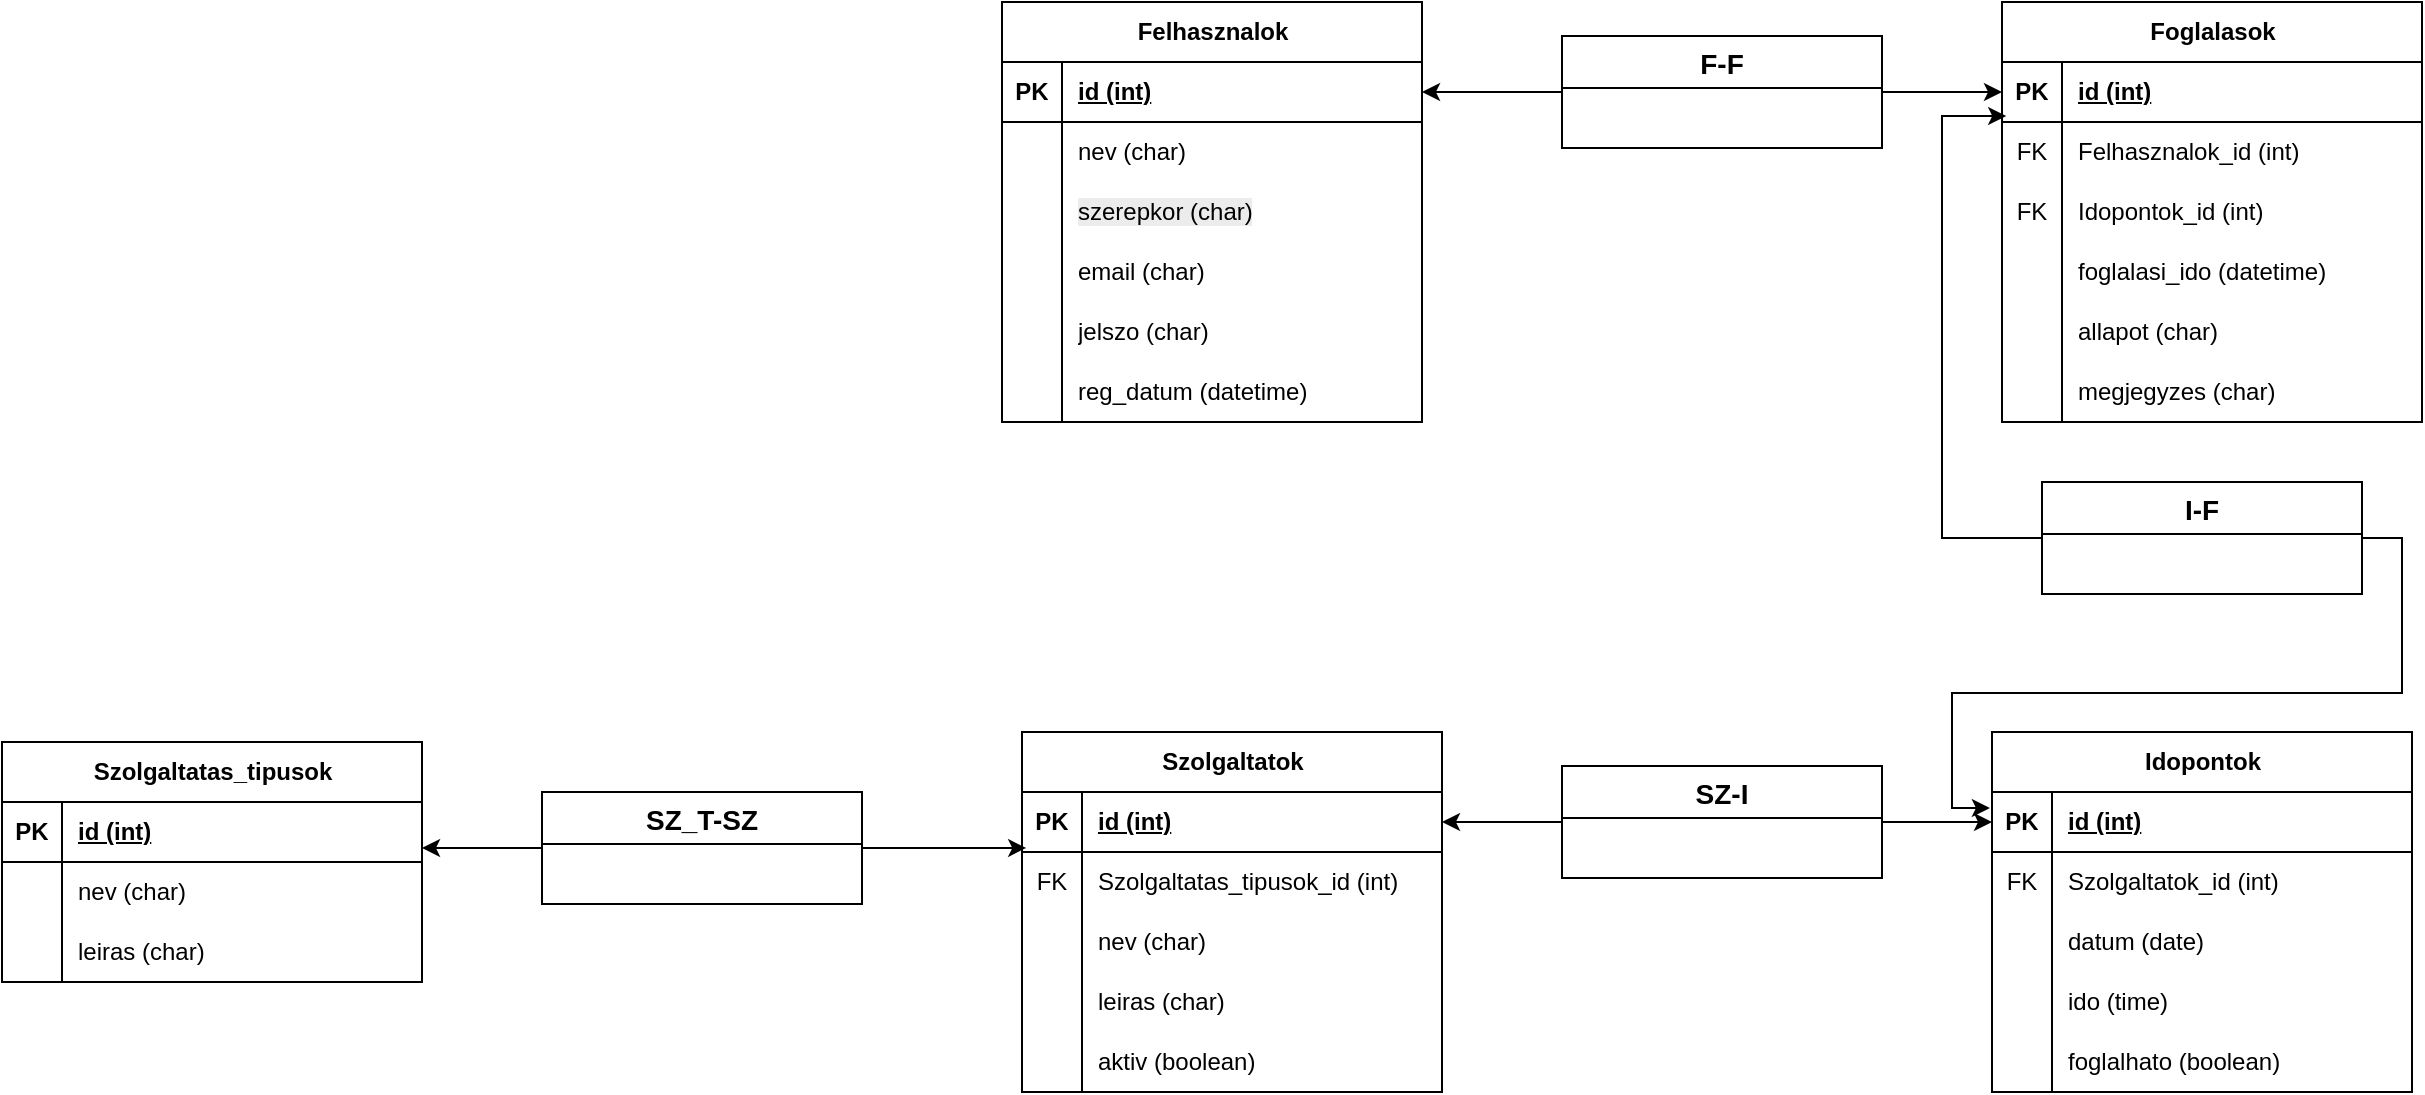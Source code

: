 <mxfile version="27.1.1">
  <diagram name="1 oldal" id="z99boR34TwSQVF-i2vRQ">
    <mxGraphModel dx="1852" dy="451" grid="1" gridSize="10" guides="1" tooltips="1" connect="1" arrows="1" fold="1" page="1" pageScale="1" pageWidth="827" pageHeight="1169" math="0" shadow="0">
      <root>
        <mxCell id="0" />
        <mxCell id="1" parent="0" />
        <mxCell id="qQ4m22gB2yKJCAKiEd9S-1" value="Felhasznalok" style="shape=table;startSize=30;container=1;collapsible=1;childLayout=tableLayout;fixedRows=1;rowLines=0;fontStyle=1;align=center;resizeLast=1;html=1;" parent="1" vertex="1">
          <mxGeometry x="100" y="40" width="210" height="210" as="geometry" />
        </mxCell>
        <mxCell id="qQ4m22gB2yKJCAKiEd9S-2" value="" style="shape=tableRow;horizontal=0;startSize=0;swimlaneHead=0;swimlaneBody=0;fillColor=none;collapsible=0;dropTarget=0;points=[[0,0.5],[1,0.5]];portConstraint=eastwest;top=0;left=0;right=0;bottom=1;" parent="qQ4m22gB2yKJCAKiEd9S-1" vertex="1">
          <mxGeometry y="30" width="210" height="30" as="geometry" />
        </mxCell>
        <mxCell id="qQ4m22gB2yKJCAKiEd9S-3" value="PK" style="shape=partialRectangle;connectable=0;fillColor=none;top=0;left=0;bottom=0;right=0;fontStyle=1;overflow=hidden;whiteSpace=wrap;html=1;" parent="qQ4m22gB2yKJCAKiEd9S-2" vertex="1">
          <mxGeometry width="30" height="30" as="geometry">
            <mxRectangle width="30" height="30" as="alternateBounds" />
          </mxGeometry>
        </mxCell>
        <mxCell id="qQ4m22gB2yKJCAKiEd9S-4" value="id (int)" style="shape=partialRectangle;connectable=0;fillColor=none;top=0;left=0;bottom=0;right=0;align=left;spacingLeft=6;fontStyle=5;overflow=hidden;whiteSpace=wrap;html=1;" parent="qQ4m22gB2yKJCAKiEd9S-2" vertex="1">
          <mxGeometry x="30" width="180" height="30" as="geometry">
            <mxRectangle width="180" height="30" as="alternateBounds" />
          </mxGeometry>
        </mxCell>
        <mxCell id="qQ4m22gB2yKJCAKiEd9S-5" value="" style="shape=tableRow;horizontal=0;startSize=0;swimlaneHead=0;swimlaneBody=0;fillColor=none;collapsible=0;dropTarget=0;points=[[0,0.5],[1,0.5]];portConstraint=eastwest;top=0;left=0;right=0;bottom=0;" parent="qQ4m22gB2yKJCAKiEd9S-1" vertex="1">
          <mxGeometry y="60" width="210" height="30" as="geometry" />
        </mxCell>
        <mxCell id="qQ4m22gB2yKJCAKiEd9S-6" value="" style="shape=partialRectangle;connectable=0;fillColor=none;top=0;left=0;bottom=0;right=0;editable=1;overflow=hidden;whiteSpace=wrap;html=1;" parent="qQ4m22gB2yKJCAKiEd9S-5" vertex="1">
          <mxGeometry width="30" height="30" as="geometry">
            <mxRectangle width="30" height="30" as="alternateBounds" />
          </mxGeometry>
        </mxCell>
        <mxCell id="qQ4m22gB2yKJCAKiEd9S-7" value="nev (char)" style="shape=partialRectangle;connectable=0;fillColor=none;top=0;left=0;bottom=0;right=0;align=left;spacingLeft=6;overflow=hidden;whiteSpace=wrap;html=1;" parent="qQ4m22gB2yKJCAKiEd9S-5" vertex="1">
          <mxGeometry x="30" width="180" height="30" as="geometry">
            <mxRectangle width="180" height="30" as="alternateBounds" />
          </mxGeometry>
        </mxCell>
        <mxCell id="-QNXdjZT4dTfNSdNSjwa-1" style="shape=tableRow;horizontal=0;startSize=0;swimlaneHead=0;swimlaneBody=0;fillColor=none;collapsible=0;dropTarget=0;points=[[0,0.5],[1,0.5]];portConstraint=eastwest;top=0;left=0;right=0;bottom=0;" vertex="1" parent="qQ4m22gB2yKJCAKiEd9S-1">
          <mxGeometry y="90" width="210" height="30" as="geometry" />
        </mxCell>
        <mxCell id="-QNXdjZT4dTfNSdNSjwa-2" style="shape=partialRectangle;connectable=0;fillColor=none;top=0;left=0;bottom=0;right=0;editable=1;overflow=hidden;whiteSpace=wrap;html=1;" vertex="1" parent="-QNXdjZT4dTfNSdNSjwa-1">
          <mxGeometry width="30" height="30" as="geometry">
            <mxRectangle width="30" height="30" as="alternateBounds" />
          </mxGeometry>
        </mxCell>
        <mxCell id="-QNXdjZT4dTfNSdNSjwa-3" value="&lt;div&gt;&lt;span style=&quot;background-color: light-dark(rgb(236, 236, 236), rgb(34, 34, 34)); color: light-dark(rgb(0, 0, 0), rgb(237, 237, 237));&quot;&gt;szerepkor (char)&lt;/span&gt;&lt;/div&gt;" style="shape=partialRectangle;connectable=0;fillColor=none;top=0;left=0;bottom=0;right=0;align=left;spacingLeft=6;overflow=hidden;whiteSpace=wrap;html=1;" vertex="1" parent="-QNXdjZT4dTfNSdNSjwa-1">
          <mxGeometry x="30" width="180" height="30" as="geometry">
            <mxRectangle width="180" height="30" as="alternateBounds" />
          </mxGeometry>
        </mxCell>
        <mxCell id="qQ4m22gB2yKJCAKiEd9S-8" value="" style="shape=tableRow;horizontal=0;startSize=0;swimlaneHead=0;swimlaneBody=0;fillColor=none;collapsible=0;dropTarget=0;points=[[0,0.5],[1,0.5]];portConstraint=eastwest;top=0;left=0;right=0;bottom=0;" parent="qQ4m22gB2yKJCAKiEd9S-1" vertex="1">
          <mxGeometry y="120" width="210" height="30" as="geometry" />
        </mxCell>
        <mxCell id="qQ4m22gB2yKJCAKiEd9S-9" value="" style="shape=partialRectangle;connectable=0;fillColor=none;top=0;left=0;bottom=0;right=0;editable=1;overflow=hidden;whiteSpace=wrap;html=1;" parent="qQ4m22gB2yKJCAKiEd9S-8" vertex="1">
          <mxGeometry width="30" height="30" as="geometry">
            <mxRectangle width="30" height="30" as="alternateBounds" />
          </mxGeometry>
        </mxCell>
        <mxCell id="qQ4m22gB2yKJCAKiEd9S-10" value="email (char)" style="shape=partialRectangle;connectable=0;fillColor=none;top=0;left=0;bottom=0;right=0;align=left;spacingLeft=6;overflow=hidden;whiteSpace=wrap;html=1;" parent="qQ4m22gB2yKJCAKiEd9S-8" vertex="1">
          <mxGeometry x="30" width="180" height="30" as="geometry">
            <mxRectangle width="180" height="30" as="alternateBounds" />
          </mxGeometry>
        </mxCell>
        <mxCell id="qQ4m22gB2yKJCAKiEd9S-11" value="" style="shape=tableRow;horizontal=0;startSize=0;swimlaneHead=0;swimlaneBody=0;fillColor=none;collapsible=0;dropTarget=0;points=[[0,0.5],[1,0.5]];portConstraint=eastwest;top=0;left=0;right=0;bottom=0;" parent="qQ4m22gB2yKJCAKiEd9S-1" vertex="1">
          <mxGeometry y="150" width="210" height="30" as="geometry" />
        </mxCell>
        <mxCell id="qQ4m22gB2yKJCAKiEd9S-12" value="" style="shape=partialRectangle;connectable=0;fillColor=none;top=0;left=0;bottom=0;right=0;editable=1;overflow=hidden;whiteSpace=wrap;html=1;" parent="qQ4m22gB2yKJCAKiEd9S-11" vertex="1">
          <mxGeometry width="30" height="30" as="geometry">
            <mxRectangle width="30" height="30" as="alternateBounds" />
          </mxGeometry>
        </mxCell>
        <mxCell id="qQ4m22gB2yKJCAKiEd9S-13" value="jelszo (char)" style="shape=partialRectangle;connectable=0;fillColor=none;top=0;left=0;bottom=0;right=0;align=left;spacingLeft=6;overflow=hidden;whiteSpace=wrap;html=1;" parent="qQ4m22gB2yKJCAKiEd9S-11" vertex="1">
          <mxGeometry x="30" width="180" height="30" as="geometry">
            <mxRectangle width="180" height="30" as="alternateBounds" />
          </mxGeometry>
        </mxCell>
        <mxCell id="qQ4m22gB2yKJCAKiEd9S-17" style="shape=tableRow;horizontal=0;startSize=0;swimlaneHead=0;swimlaneBody=0;fillColor=none;collapsible=0;dropTarget=0;points=[[0,0.5],[1,0.5]];portConstraint=eastwest;top=0;left=0;right=0;bottom=0;" parent="qQ4m22gB2yKJCAKiEd9S-1" vertex="1">
          <mxGeometry y="180" width="210" height="30" as="geometry" />
        </mxCell>
        <mxCell id="qQ4m22gB2yKJCAKiEd9S-18" style="shape=partialRectangle;connectable=0;fillColor=none;top=0;left=0;bottom=0;right=0;editable=1;overflow=hidden;whiteSpace=wrap;html=1;" parent="qQ4m22gB2yKJCAKiEd9S-17" vertex="1">
          <mxGeometry width="30" height="30" as="geometry">
            <mxRectangle width="30" height="30" as="alternateBounds" />
          </mxGeometry>
        </mxCell>
        <mxCell id="qQ4m22gB2yKJCAKiEd9S-19" value="reg_datum (datetime)" style="shape=partialRectangle;connectable=0;fillColor=none;top=0;left=0;bottom=0;right=0;align=left;spacingLeft=6;overflow=hidden;whiteSpace=wrap;html=1;" parent="qQ4m22gB2yKJCAKiEd9S-17" vertex="1">
          <mxGeometry x="30" width="180" height="30" as="geometry">
            <mxRectangle width="180" height="30" as="alternateBounds" />
          </mxGeometry>
        </mxCell>
        <mxCell id="qQ4m22gB2yKJCAKiEd9S-20" value="Szolgaltatok" style="shape=table;startSize=30;container=1;collapsible=1;childLayout=tableLayout;fixedRows=1;rowLines=0;fontStyle=1;align=center;resizeLast=1;html=1;" parent="1" vertex="1">
          <mxGeometry x="110" y="405" width="210" height="180" as="geometry" />
        </mxCell>
        <mxCell id="qQ4m22gB2yKJCAKiEd9S-21" value="" style="shape=tableRow;horizontal=0;startSize=0;swimlaneHead=0;swimlaneBody=0;fillColor=none;collapsible=0;dropTarget=0;points=[[0,0.5],[1,0.5]];portConstraint=eastwest;top=0;left=0;right=0;bottom=1;" parent="qQ4m22gB2yKJCAKiEd9S-20" vertex="1">
          <mxGeometry y="30" width="210" height="30" as="geometry" />
        </mxCell>
        <mxCell id="qQ4m22gB2yKJCAKiEd9S-22" value="PK" style="shape=partialRectangle;connectable=0;fillColor=none;top=0;left=0;bottom=0;right=0;fontStyle=1;overflow=hidden;whiteSpace=wrap;html=1;" parent="qQ4m22gB2yKJCAKiEd9S-21" vertex="1">
          <mxGeometry width="30" height="30" as="geometry">
            <mxRectangle width="30" height="30" as="alternateBounds" />
          </mxGeometry>
        </mxCell>
        <mxCell id="qQ4m22gB2yKJCAKiEd9S-23" value="id (int)" style="shape=partialRectangle;connectable=0;fillColor=none;top=0;left=0;bottom=0;right=0;align=left;spacingLeft=6;fontStyle=5;overflow=hidden;whiteSpace=wrap;html=1;" parent="qQ4m22gB2yKJCAKiEd9S-21" vertex="1">
          <mxGeometry x="30" width="180" height="30" as="geometry">
            <mxRectangle width="180" height="30" as="alternateBounds" />
          </mxGeometry>
        </mxCell>
        <mxCell id="qQ4m22gB2yKJCAKiEd9S-24" value="" style="shape=tableRow;horizontal=0;startSize=0;swimlaneHead=0;swimlaneBody=0;fillColor=none;collapsible=0;dropTarget=0;points=[[0,0.5],[1,0.5]];portConstraint=eastwest;top=0;left=0;right=0;bottom=0;" parent="qQ4m22gB2yKJCAKiEd9S-20" vertex="1">
          <mxGeometry y="60" width="210" height="30" as="geometry" />
        </mxCell>
        <mxCell id="qQ4m22gB2yKJCAKiEd9S-25" value="FK" style="shape=partialRectangle;connectable=0;fillColor=none;top=0;left=0;bottom=0;right=0;editable=1;overflow=hidden;whiteSpace=wrap;html=1;" parent="qQ4m22gB2yKJCAKiEd9S-24" vertex="1">
          <mxGeometry width="30" height="30" as="geometry">
            <mxRectangle width="30" height="30" as="alternateBounds" />
          </mxGeometry>
        </mxCell>
        <mxCell id="qQ4m22gB2yKJCAKiEd9S-26" value="Szolgaltatas_tipusok_id (int)" style="shape=partialRectangle;connectable=0;fillColor=none;top=0;left=0;bottom=0;right=0;align=left;spacingLeft=6;overflow=hidden;whiteSpace=wrap;html=1;" parent="qQ4m22gB2yKJCAKiEd9S-24" vertex="1">
          <mxGeometry x="30" width="180" height="30" as="geometry">
            <mxRectangle width="180" height="30" as="alternateBounds" />
          </mxGeometry>
        </mxCell>
        <mxCell id="qQ4m22gB2yKJCAKiEd9S-27" value="" style="shape=tableRow;horizontal=0;startSize=0;swimlaneHead=0;swimlaneBody=0;fillColor=none;collapsible=0;dropTarget=0;points=[[0,0.5],[1,0.5]];portConstraint=eastwest;top=0;left=0;right=0;bottom=0;" parent="qQ4m22gB2yKJCAKiEd9S-20" vertex="1">
          <mxGeometry y="90" width="210" height="30" as="geometry" />
        </mxCell>
        <mxCell id="qQ4m22gB2yKJCAKiEd9S-28" value="" style="shape=partialRectangle;connectable=0;fillColor=none;top=0;left=0;bottom=0;right=0;editable=1;overflow=hidden;whiteSpace=wrap;html=1;" parent="qQ4m22gB2yKJCAKiEd9S-27" vertex="1">
          <mxGeometry width="30" height="30" as="geometry">
            <mxRectangle width="30" height="30" as="alternateBounds" />
          </mxGeometry>
        </mxCell>
        <mxCell id="qQ4m22gB2yKJCAKiEd9S-29" value="nev (char)" style="shape=partialRectangle;connectable=0;fillColor=none;top=0;left=0;bottom=0;right=0;align=left;spacingLeft=6;overflow=hidden;whiteSpace=wrap;html=1;" parent="qQ4m22gB2yKJCAKiEd9S-27" vertex="1">
          <mxGeometry x="30" width="180" height="30" as="geometry">
            <mxRectangle width="180" height="30" as="alternateBounds" />
          </mxGeometry>
        </mxCell>
        <mxCell id="qQ4m22gB2yKJCAKiEd9S-30" value="" style="shape=tableRow;horizontal=0;startSize=0;swimlaneHead=0;swimlaneBody=0;fillColor=none;collapsible=0;dropTarget=0;points=[[0,0.5],[1,0.5]];portConstraint=eastwest;top=0;left=0;right=0;bottom=0;" parent="qQ4m22gB2yKJCAKiEd9S-20" vertex="1">
          <mxGeometry y="120" width="210" height="30" as="geometry" />
        </mxCell>
        <mxCell id="qQ4m22gB2yKJCAKiEd9S-31" value="" style="shape=partialRectangle;connectable=0;fillColor=none;top=0;left=0;bottom=0;right=0;editable=1;overflow=hidden;whiteSpace=wrap;html=1;" parent="qQ4m22gB2yKJCAKiEd9S-30" vertex="1">
          <mxGeometry width="30" height="30" as="geometry">
            <mxRectangle width="30" height="30" as="alternateBounds" />
          </mxGeometry>
        </mxCell>
        <mxCell id="qQ4m22gB2yKJCAKiEd9S-32" value="leiras (char)" style="shape=partialRectangle;connectable=0;fillColor=none;top=0;left=0;bottom=0;right=0;align=left;spacingLeft=6;overflow=hidden;whiteSpace=wrap;html=1;" parent="qQ4m22gB2yKJCAKiEd9S-30" vertex="1">
          <mxGeometry x="30" width="180" height="30" as="geometry">
            <mxRectangle width="180" height="30" as="alternateBounds" />
          </mxGeometry>
        </mxCell>
        <mxCell id="qQ4m22gB2yKJCAKiEd9S-33" style="shape=tableRow;horizontal=0;startSize=0;swimlaneHead=0;swimlaneBody=0;fillColor=none;collapsible=0;dropTarget=0;points=[[0,0.5],[1,0.5]];portConstraint=eastwest;top=0;left=0;right=0;bottom=0;" parent="qQ4m22gB2yKJCAKiEd9S-20" vertex="1">
          <mxGeometry y="150" width="210" height="30" as="geometry" />
        </mxCell>
        <mxCell id="qQ4m22gB2yKJCAKiEd9S-34" style="shape=partialRectangle;connectable=0;fillColor=none;top=0;left=0;bottom=0;right=0;editable=1;overflow=hidden;whiteSpace=wrap;html=1;" parent="qQ4m22gB2yKJCAKiEd9S-33" vertex="1">
          <mxGeometry width="30" height="30" as="geometry">
            <mxRectangle width="30" height="30" as="alternateBounds" />
          </mxGeometry>
        </mxCell>
        <mxCell id="qQ4m22gB2yKJCAKiEd9S-35" value="aktiv (boolean)" style="shape=partialRectangle;connectable=0;fillColor=none;top=0;left=0;bottom=0;right=0;align=left;spacingLeft=6;overflow=hidden;whiteSpace=wrap;html=1;" parent="qQ4m22gB2yKJCAKiEd9S-33" vertex="1">
          <mxGeometry x="30" width="180" height="30" as="geometry">
            <mxRectangle width="180" height="30" as="alternateBounds" />
          </mxGeometry>
        </mxCell>
        <mxCell id="qQ4m22gB2yKJCAKiEd9S-36" value="Szolgaltatas_tipusok" style="shape=table;startSize=30;container=1;collapsible=1;childLayout=tableLayout;fixedRows=1;rowLines=0;fontStyle=1;align=center;resizeLast=1;html=1;" parent="1" vertex="1">
          <mxGeometry x="-400" y="410" width="210" height="120" as="geometry" />
        </mxCell>
        <mxCell id="qQ4m22gB2yKJCAKiEd9S-37" value="" style="shape=tableRow;horizontal=0;startSize=0;swimlaneHead=0;swimlaneBody=0;fillColor=none;collapsible=0;dropTarget=0;points=[[0,0.5],[1,0.5]];portConstraint=eastwest;top=0;left=0;right=0;bottom=1;" parent="qQ4m22gB2yKJCAKiEd9S-36" vertex="1">
          <mxGeometry y="30" width="210" height="30" as="geometry" />
        </mxCell>
        <mxCell id="qQ4m22gB2yKJCAKiEd9S-38" value="PK" style="shape=partialRectangle;connectable=0;fillColor=none;top=0;left=0;bottom=0;right=0;fontStyle=1;overflow=hidden;whiteSpace=wrap;html=1;" parent="qQ4m22gB2yKJCAKiEd9S-37" vertex="1">
          <mxGeometry width="30" height="30" as="geometry">
            <mxRectangle width="30" height="30" as="alternateBounds" />
          </mxGeometry>
        </mxCell>
        <mxCell id="qQ4m22gB2yKJCAKiEd9S-39" value="id (int)" style="shape=partialRectangle;connectable=0;fillColor=none;top=0;left=0;bottom=0;right=0;align=left;spacingLeft=6;fontStyle=5;overflow=hidden;whiteSpace=wrap;html=1;" parent="qQ4m22gB2yKJCAKiEd9S-37" vertex="1">
          <mxGeometry x="30" width="180" height="30" as="geometry">
            <mxRectangle width="180" height="30" as="alternateBounds" />
          </mxGeometry>
        </mxCell>
        <mxCell id="qQ4m22gB2yKJCAKiEd9S-40" value="" style="shape=tableRow;horizontal=0;startSize=0;swimlaneHead=0;swimlaneBody=0;fillColor=none;collapsible=0;dropTarget=0;points=[[0,0.5],[1,0.5]];portConstraint=eastwest;top=0;left=0;right=0;bottom=0;" parent="qQ4m22gB2yKJCAKiEd9S-36" vertex="1">
          <mxGeometry y="60" width="210" height="30" as="geometry" />
        </mxCell>
        <mxCell id="qQ4m22gB2yKJCAKiEd9S-41" value="" style="shape=partialRectangle;connectable=0;fillColor=none;top=0;left=0;bottom=0;right=0;editable=1;overflow=hidden;whiteSpace=wrap;html=1;" parent="qQ4m22gB2yKJCAKiEd9S-40" vertex="1">
          <mxGeometry width="30" height="30" as="geometry">
            <mxRectangle width="30" height="30" as="alternateBounds" />
          </mxGeometry>
        </mxCell>
        <mxCell id="qQ4m22gB2yKJCAKiEd9S-42" value="nev (char)" style="shape=partialRectangle;connectable=0;fillColor=none;top=0;left=0;bottom=0;right=0;align=left;spacingLeft=6;overflow=hidden;whiteSpace=wrap;html=1;" parent="qQ4m22gB2yKJCAKiEd9S-40" vertex="1">
          <mxGeometry x="30" width="180" height="30" as="geometry">
            <mxRectangle width="180" height="30" as="alternateBounds" />
          </mxGeometry>
        </mxCell>
        <mxCell id="qQ4m22gB2yKJCAKiEd9S-43" value="" style="shape=tableRow;horizontal=0;startSize=0;swimlaneHead=0;swimlaneBody=0;fillColor=none;collapsible=0;dropTarget=0;points=[[0,0.5],[1,0.5]];portConstraint=eastwest;top=0;left=0;right=0;bottom=0;" parent="qQ4m22gB2yKJCAKiEd9S-36" vertex="1">
          <mxGeometry y="90" width="210" height="30" as="geometry" />
        </mxCell>
        <mxCell id="qQ4m22gB2yKJCAKiEd9S-44" value="" style="shape=partialRectangle;connectable=0;fillColor=none;top=0;left=0;bottom=0;right=0;editable=1;overflow=hidden;whiteSpace=wrap;html=1;" parent="qQ4m22gB2yKJCAKiEd9S-43" vertex="1">
          <mxGeometry width="30" height="30" as="geometry">
            <mxRectangle width="30" height="30" as="alternateBounds" />
          </mxGeometry>
        </mxCell>
        <mxCell id="qQ4m22gB2yKJCAKiEd9S-45" value="leiras (char)" style="shape=partialRectangle;connectable=0;fillColor=none;top=0;left=0;bottom=0;right=0;align=left;spacingLeft=6;overflow=hidden;whiteSpace=wrap;html=1;" parent="qQ4m22gB2yKJCAKiEd9S-43" vertex="1">
          <mxGeometry x="30" width="180" height="30" as="geometry">
            <mxRectangle width="180" height="30" as="alternateBounds" />
          </mxGeometry>
        </mxCell>
        <mxCell id="qQ4m22gB2yKJCAKiEd9S-49" value="Idopontok" style="shape=table;startSize=30;container=1;collapsible=1;childLayout=tableLayout;fixedRows=1;rowLines=0;fontStyle=1;align=center;resizeLast=1;html=1;" parent="1" vertex="1">
          <mxGeometry x="595" y="405" width="210" height="180" as="geometry" />
        </mxCell>
        <mxCell id="qQ4m22gB2yKJCAKiEd9S-50" value="" style="shape=tableRow;horizontal=0;startSize=0;swimlaneHead=0;swimlaneBody=0;fillColor=none;collapsible=0;dropTarget=0;points=[[0,0.5],[1,0.5]];portConstraint=eastwest;top=0;left=0;right=0;bottom=1;" parent="qQ4m22gB2yKJCAKiEd9S-49" vertex="1">
          <mxGeometry y="30" width="210" height="30" as="geometry" />
        </mxCell>
        <mxCell id="qQ4m22gB2yKJCAKiEd9S-51" value="PK" style="shape=partialRectangle;connectable=0;fillColor=none;top=0;left=0;bottom=0;right=0;fontStyle=1;overflow=hidden;whiteSpace=wrap;html=1;" parent="qQ4m22gB2yKJCAKiEd9S-50" vertex="1">
          <mxGeometry width="30" height="30" as="geometry">
            <mxRectangle width="30" height="30" as="alternateBounds" />
          </mxGeometry>
        </mxCell>
        <mxCell id="qQ4m22gB2yKJCAKiEd9S-52" value="id (int)" style="shape=partialRectangle;connectable=0;fillColor=none;top=0;left=0;bottom=0;right=0;align=left;spacingLeft=6;fontStyle=5;overflow=hidden;whiteSpace=wrap;html=1;" parent="qQ4m22gB2yKJCAKiEd9S-50" vertex="1">
          <mxGeometry x="30" width="180" height="30" as="geometry">
            <mxRectangle width="180" height="30" as="alternateBounds" />
          </mxGeometry>
        </mxCell>
        <mxCell id="qQ4m22gB2yKJCAKiEd9S-53" value="" style="shape=tableRow;horizontal=0;startSize=0;swimlaneHead=0;swimlaneBody=0;fillColor=none;collapsible=0;dropTarget=0;points=[[0,0.5],[1,0.5]];portConstraint=eastwest;top=0;left=0;right=0;bottom=0;" parent="qQ4m22gB2yKJCAKiEd9S-49" vertex="1">
          <mxGeometry y="60" width="210" height="30" as="geometry" />
        </mxCell>
        <mxCell id="qQ4m22gB2yKJCAKiEd9S-54" value="FK" style="shape=partialRectangle;connectable=0;fillColor=none;top=0;left=0;bottom=0;right=0;editable=1;overflow=hidden;whiteSpace=wrap;html=1;" parent="qQ4m22gB2yKJCAKiEd9S-53" vertex="1">
          <mxGeometry width="30" height="30" as="geometry">
            <mxRectangle width="30" height="30" as="alternateBounds" />
          </mxGeometry>
        </mxCell>
        <mxCell id="qQ4m22gB2yKJCAKiEd9S-55" value="Szolgaltatok_id (int)" style="shape=partialRectangle;connectable=0;fillColor=none;top=0;left=0;bottom=0;right=0;align=left;spacingLeft=6;overflow=hidden;whiteSpace=wrap;html=1;" parent="qQ4m22gB2yKJCAKiEd9S-53" vertex="1">
          <mxGeometry x="30" width="180" height="30" as="geometry">
            <mxRectangle width="180" height="30" as="alternateBounds" />
          </mxGeometry>
        </mxCell>
        <mxCell id="qQ4m22gB2yKJCAKiEd9S-56" value="" style="shape=tableRow;horizontal=0;startSize=0;swimlaneHead=0;swimlaneBody=0;fillColor=none;collapsible=0;dropTarget=0;points=[[0,0.5],[1,0.5]];portConstraint=eastwest;top=0;left=0;right=0;bottom=0;" parent="qQ4m22gB2yKJCAKiEd9S-49" vertex="1">
          <mxGeometry y="90" width="210" height="30" as="geometry" />
        </mxCell>
        <mxCell id="qQ4m22gB2yKJCAKiEd9S-57" value="" style="shape=partialRectangle;connectable=0;fillColor=none;top=0;left=0;bottom=0;right=0;editable=1;overflow=hidden;whiteSpace=wrap;html=1;" parent="qQ4m22gB2yKJCAKiEd9S-56" vertex="1">
          <mxGeometry width="30" height="30" as="geometry">
            <mxRectangle width="30" height="30" as="alternateBounds" />
          </mxGeometry>
        </mxCell>
        <mxCell id="qQ4m22gB2yKJCAKiEd9S-58" value="datum (date)" style="shape=partialRectangle;connectable=0;fillColor=none;top=0;left=0;bottom=0;right=0;align=left;spacingLeft=6;overflow=hidden;whiteSpace=wrap;html=1;" parent="qQ4m22gB2yKJCAKiEd9S-56" vertex="1">
          <mxGeometry x="30" width="180" height="30" as="geometry">
            <mxRectangle width="180" height="30" as="alternateBounds" />
          </mxGeometry>
        </mxCell>
        <mxCell id="qQ4m22gB2yKJCAKiEd9S-59" value="" style="shape=tableRow;horizontal=0;startSize=0;swimlaneHead=0;swimlaneBody=0;fillColor=none;collapsible=0;dropTarget=0;points=[[0,0.5],[1,0.5]];portConstraint=eastwest;top=0;left=0;right=0;bottom=0;" parent="qQ4m22gB2yKJCAKiEd9S-49" vertex="1">
          <mxGeometry y="120" width="210" height="30" as="geometry" />
        </mxCell>
        <mxCell id="qQ4m22gB2yKJCAKiEd9S-60" value="" style="shape=partialRectangle;connectable=0;fillColor=none;top=0;left=0;bottom=0;right=0;editable=1;overflow=hidden;whiteSpace=wrap;html=1;" parent="qQ4m22gB2yKJCAKiEd9S-59" vertex="1">
          <mxGeometry width="30" height="30" as="geometry">
            <mxRectangle width="30" height="30" as="alternateBounds" />
          </mxGeometry>
        </mxCell>
        <mxCell id="qQ4m22gB2yKJCAKiEd9S-61" value="ido (time)" style="shape=partialRectangle;connectable=0;fillColor=none;top=0;left=0;bottom=0;right=0;align=left;spacingLeft=6;overflow=hidden;whiteSpace=wrap;html=1;" parent="qQ4m22gB2yKJCAKiEd9S-59" vertex="1">
          <mxGeometry x="30" width="180" height="30" as="geometry">
            <mxRectangle width="180" height="30" as="alternateBounds" />
          </mxGeometry>
        </mxCell>
        <mxCell id="qQ4m22gB2yKJCAKiEd9S-62" style="shape=tableRow;horizontal=0;startSize=0;swimlaneHead=0;swimlaneBody=0;fillColor=none;collapsible=0;dropTarget=0;points=[[0,0.5],[1,0.5]];portConstraint=eastwest;top=0;left=0;right=0;bottom=0;" parent="qQ4m22gB2yKJCAKiEd9S-49" vertex="1">
          <mxGeometry y="150" width="210" height="30" as="geometry" />
        </mxCell>
        <mxCell id="qQ4m22gB2yKJCAKiEd9S-63" style="shape=partialRectangle;connectable=0;fillColor=none;top=0;left=0;bottom=0;right=0;editable=1;overflow=hidden;whiteSpace=wrap;html=1;" parent="qQ4m22gB2yKJCAKiEd9S-62" vertex="1">
          <mxGeometry width="30" height="30" as="geometry">
            <mxRectangle width="30" height="30" as="alternateBounds" />
          </mxGeometry>
        </mxCell>
        <mxCell id="qQ4m22gB2yKJCAKiEd9S-64" value="foglalhato (boolean)" style="shape=partialRectangle;connectable=0;fillColor=none;top=0;left=0;bottom=0;right=0;align=left;spacingLeft=6;overflow=hidden;whiteSpace=wrap;html=1;" parent="qQ4m22gB2yKJCAKiEd9S-62" vertex="1">
          <mxGeometry x="30" width="180" height="30" as="geometry">
            <mxRectangle width="180" height="30" as="alternateBounds" />
          </mxGeometry>
        </mxCell>
        <mxCell id="qQ4m22gB2yKJCAKiEd9S-65" value="Foglalasok" style="shape=table;startSize=30;container=1;collapsible=1;childLayout=tableLayout;fixedRows=1;rowLines=0;fontStyle=1;align=center;resizeLast=1;html=1;" parent="1" vertex="1">
          <mxGeometry x="600" y="40" width="210" height="210" as="geometry" />
        </mxCell>
        <mxCell id="qQ4m22gB2yKJCAKiEd9S-66" value="" style="shape=tableRow;horizontal=0;startSize=0;swimlaneHead=0;swimlaneBody=0;fillColor=none;collapsible=0;dropTarget=0;points=[[0,0.5],[1,0.5]];portConstraint=eastwest;top=0;left=0;right=0;bottom=1;" parent="qQ4m22gB2yKJCAKiEd9S-65" vertex="1">
          <mxGeometry y="30" width="210" height="30" as="geometry" />
        </mxCell>
        <mxCell id="qQ4m22gB2yKJCAKiEd9S-67" value="PK" style="shape=partialRectangle;connectable=0;fillColor=none;top=0;left=0;bottom=0;right=0;fontStyle=1;overflow=hidden;whiteSpace=wrap;html=1;" parent="qQ4m22gB2yKJCAKiEd9S-66" vertex="1">
          <mxGeometry width="30" height="30" as="geometry">
            <mxRectangle width="30" height="30" as="alternateBounds" />
          </mxGeometry>
        </mxCell>
        <mxCell id="qQ4m22gB2yKJCAKiEd9S-68" value="id (int)" style="shape=partialRectangle;connectable=0;fillColor=none;top=0;left=0;bottom=0;right=0;align=left;spacingLeft=6;fontStyle=5;overflow=hidden;whiteSpace=wrap;html=1;" parent="qQ4m22gB2yKJCAKiEd9S-66" vertex="1">
          <mxGeometry x="30" width="180" height="30" as="geometry">
            <mxRectangle width="180" height="30" as="alternateBounds" />
          </mxGeometry>
        </mxCell>
        <mxCell id="qQ4m22gB2yKJCAKiEd9S-69" value="" style="shape=tableRow;horizontal=0;startSize=0;swimlaneHead=0;swimlaneBody=0;fillColor=none;collapsible=0;dropTarget=0;points=[[0,0.5],[1,0.5]];portConstraint=eastwest;top=0;left=0;right=0;bottom=0;" parent="qQ4m22gB2yKJCAKiEd9S-65" vertex="1">
          <mxGeometry y="60" width="210" height="30" as="geometry" />
        </mxCell>
        <mxCell id="qQ4m22gB2yKJCAKiEd9S-70" value="FK" style="shape=partialRectangle;connectable=0;fillColor=none;top=0;left=0;bottom=0;right=0;editable=1;overflow=hidden;whiteSpace=wrap;html=1;" parent="qQ4m22gB2yKJCAKiEd9S-69" vertex="1">
          <mxGeometry width="30" height="30" as="geometry">
            <mxRectangle width="30" height="30" as="alternateBounds" />
          </mxGeometry>
        </mxCell>
        <mxCell id="qQ4m22gB2yKJCAKiEd9S-71" value="Felhasznalok_id (int)" style="shape=partialRectangle;connectable=0;fillColor=none;top=0;left=0;bottom=0;right=0;align=left;spacingLeft=6;overflow=hidden;whiteSpace=wrap;html=1;" parent="qQ4m22gB2yKJCAKiEd9S-69" vertex="1">
          <mxGeometry x="30" width="180" height="30" as="geometry">
            <mxRectangle width="180" height="30" as="alternateBounds" />
          </mxGeometry>
        </mxCell>
        <mxCell id="qQ4m22gB2yKJCAKiEd9S-72" value="" style="shape=tableRow;horizontal=0;startSize=0;swimlaneHead=0;swimlaneBody=0;fillColor=none;collapsible=0;dropTarget=0;points=[[0,0.5],[1,0.5]];portConstraint=eastwest;top=0;left=0;right=0;bottom=0;" parent="qQ4m22gB2yKJCAKiEd9S-65" vertex="1">
          <mxGeometry y="90" width="210" height="30" as="geometry" />
        </mxCell>
        <mxCell id="qQ4m22gB2yKJCAKiEd9S-73" value="FK" style="shape=partialRectangle;connectable=0;fillColor=none;top=0;left=0;bottom=0;right=0;editable=1;overflow=hidden;whiteSpace=wrap;html=1;" parent="qQ4m22gB2yKJCAKiEd9S-72" vertex="1">
          <mxGeometry width="30" height="30" as="geometry">
            <mxRectangle width="30" height="30" as="alternateBounds" />
          </mxGeometry>
        </mxCell>
        <mxCell id="qQ4m22gB2yKJCAKiEd9S-74" value="Idopontok_id (int)" style="shape=partialRectangle;connectable=0;fillColor=none;top=0;left=0;bottom=0;right=0;align=left;spacingLeft=6;overflow=hidden;whiteSpace=wrap;html=1;" parent="qQ4m22gB2yKJCAKiEd9S-72" vertex="1">
          <mxGeometry x="30" width="180" height="30" as="geometry">
            <mxRectangle width="180" height="30" as="alternateBounds" />
          </mxGeometry>
        </mxCell>
        <mxCell id="qQ4m22gB2yKJCAKiEd9S-75" value="" style="shape=tableRow;horizontal=0;startSize=0;swimlaneHead=0;swimlaneBody=0;fillColor=none;collapsible=0;dropTarget=0;points=[[0,0.5],[1,0.5]];portConstraint=eastwest;top=0;left=0;right=0;bottom=0;" parent="qQ4m22gB2yKJCAKiEd9S-65" vertex="1">
          <mxGeometry y="120" width="210" height="30" as="geometry" />
        </mxCell>
        <mxCell id="qQ4m22gB2yKJCAKiEd9S-76" value="" style="shape=partialRectangle;connectable=0;fillColor=none;top=0;left=0;bottom=0;right=0;editable=1;overflow=hidden;whiteSpace=wrap;html=1;" parent="qQ4m22gB2yKJCAKiEd9S-75" vertex="1">
          <mxGeometry width="30" height="30" as="geometry">
            <mxRectangle width="30" height="30" as="alternateBounds" />
          </mxGeometry>
        </mxCell>
        <mxCell id="qQ4m22gB2yKJCAKiEd9S-77" value="foglalasi_ido (datetime)" style="shape=partialRectangle;connectable=0;fillColor=none;top=0;left=0;bottom=0;right=0;align=left;spacingLeft=6;overflow=hidden;whiteSpace=wrap;html=1;" parent="qQ4m22gB2yKJCAKiEd9S-75" vertex="1">
          <mxGeometry x="30" width="180" height="30" as="geometry">
            <mxRectangle width="180" height="30" as="alternateBounds" />
          </mxGeometry>
        </mxCell>
        <mxCell id="qQ4m22gB2yKJCAKiEd9S-78" style="shape=tableRow;horizontal=0;startSize=0;swimlaneHead=0;swimlaneBody=0;fillColor=none;collapsible=0;dropTarget=0;points=[[0,0.5],[1,0.5]];portConstraint=eastwest;top=0;left=0;right=0;bottom=0;" parent="qQ4m22gB2yKJCAKiEd9S-65" vertex="1">
          <mxGeometry y="150" width="210" height="30" as="geometry" />
        </mxCell>
        <mxCell id="qQ4m22gB2yKJCAKiEd9S-79" style="shape=partialRectangle;connectable=0;fillColor=none;top=0;left=0;bottom=0;right=0;editable=1;overflow=hidden;whiteSpace=wrap;html=1;" parent="qQ4m22gB2yKJCAKiEd9S-78" vertex="1">
          <mxGeometry width="30" height="30" as="geometry">
            <mxRectangle width="30" height="30" as="alternateBounds" />
          </mxGeometry>
        </mxCell>
        <mxCell id="qQ4m22gB2yKJCAKiEd9S-80" value="allapot (char)" style="shape=partialRectangle;connectable=0;fillColor=none;top=0;left=0;bottom=0;right=0;align=left;spacingLeft=6;overflow=hidden;whiteSpace=wrap;html=1;" parent="qQ4m22gB2yKJCAKiEd9S-78" vertex="1">
          <mxGeometry x="30" width="180" height="30" as="geometry">
            <mxRectangle width="180" height="30" as="alternateBounds" />
          </mxGeometry>
        </mxCell>
        <mxCell id="-QNXdjZT4dTfNSdNSjwa-4" style="shape=tableRow;horizontal=0;startSize=0;swimlaneHead=0;swimlaneBody=0;fillColor=none;collapsible=0;dropTarget=0;points=[[0,0.5],[1,0.5]];portConstraint=eastwest;top=0;left=0;right=0;bottom=0;" vertex="1" parent="qQ4m22gB2yKJCAKiEd9S-65">
          <mxGeometry y="180" width="210" height="30" as="geometry" />
        </mxCell>
        <mxCell id="-QNXdjZT4dTfNSdNSjwa-5" style="shape=partialRectangle;connectable=0;fillColor=none;top=0;left=0;bottom=0;right=0;editable=1;overflow=hidden;whiteSpace=wrap;html=1;" vertex="1" parent="-QNXdjZT4dTfNSdNSjwa-4">
          <mxGeometry width="30" height="30" as="geometry">
            <mxRectangle width="30" height="30" as="alternateBounds" />
          </mxGeometry>
        </mxCell>
        <mxCell id="-QNXdjZT4dTfNSdNSjwa-6" value="megjegyzes (char)" style="shape=partialRectangle;connectable=0;fillColor=none;top=0;left=0;bottom=0;right=0;align=left;spacingLeft=6;overflow=hidden;whiteSpace=wrap;html=1;" vertex="1" parent="-QNXdjZT4dTfNSdNSjwa-4">
          <mxGeometry x="30" width="180" height="30" as="geometry">
            <mxRectangle width="180" height="30" as="alternateBounds" />
          </mxGeometry>
        </mxCell>
        <mxCell id="qQ4m22gB2yKJCAKiEd9S-90" style="edgeStyle=orthogonalEdgeStyle;rounded=0;orthogonalLoop=1;jettySize=auto;html=1;exitX=0;exitY=0.5;exitDx=0;exitDy=0;entryX=1;entryY=0.5;entryDx=0;entryDy=0;" parent="1" source="qQ4m22gB2yKJCAKiEd9S-82" target="qQ4m22gB2yKJCAKiEd9S-2" edge="1">
          <mxGeometry relative="1" as="geometry" />
        </mxCell>
        <mxCell id="qQ4m22gB2yKJCAKiEd9S-82" value="F-F" style="swimlane;fontStyle=1;childLayout=stackLayout;horizontal=1;startSize=26;horizontalStack=0;resizeParent=1;resizeParentMax=0;resizeLast=0;collapsible=1;marginBottom=0;align=center;fontSize=14;" parent="1" vertex="1">
          <mxGeometry x="380" y="57" width="160" height="56" as="geometry" />
        </mxCell>
        <mxCell id="qQ4m22gB2yKJCAKiEd9S-86" value="I-F" style="swimlane;fontStyle=1;childLayout=stackLayout;horizontal=1;startSize=26;horizontalStack=0;resizeParent=1;resizeParentMax=0;resizeLast=0;collapsible=1;marginBottom=0;align=center;fontSize=14;" parent="1" vertex="1">
          <mxGeometry x="620" y="280" width="160" height="56" as="geometry" />
        </mxCell>
        <mxCell id="qQ4m22gB2yKJCAKiEd9S-104" style="edgeStyle=orthogonalEdgeStyle;rounded=0;orthogonalLoop=1;jettySize=auto;html=1;exitX=0;exitY=0.5;exitDx=0;exitDy=0;" parent="1" source="qQ4m22gB2yKJCAKiEd9S-88" edge="1">
          <mxGeometry relative="1" as="geometry">
            <mxPoint x="-190" y="463" as="targetPoint" />
          </mxGeometry>
        </mxCell>
        <mxCell id="qQ4m22gB2yKJCAKiEd9S-88" value="SZ_T-SZ" style="swimlane;fontStyle=1;childLayout=stackLayout;horizontal=1;startSize=26;horizontalStack=0;resizeParent=1;resizeParentMax=0;resizeLast=0;collapsible=1;marginBottom=0;align=center;fontSize=14;" parent="1" vertex="1">
          <mxGeometry x="-130" y="435" width="160" height="56" as="geometry" />
        </mxCell>
        <mxCell id="qQ4m22gB2yKJCAKiEd9S-89" value="" style="endArrow=classic;html=1;rounded=0;" parent="1" source="qQ4m22gB2yKJCAKiEd9S-82" target="qQ4m22gB2yKJCAKiEd9S-66" edge="1">
          <mxGeometry width="50" height="50" relative="1" as="geometry">
            <mxPoint x="540" y="90" as="sourcePoint" />
            <mxPoint x="550" y="10" as="targetPoint" />
          </mxGeometry>
        </mxCell>
        <mxCell id="qQ4m22gB2yKJCAKiEd9S-94" style="edgeStyle=orthogonalEdgeStyle;rounded=0;orthogonalLoop=1;jettySize=auto;html=1;exitX=1;exitY=0.5;exitDx=0;exitDy=0;" parent="1" source="qQ4m22gB2yKJCAKiEd9S-92" target="qQ4m22gB2yKJCAKiEd9S-50" edge="1">
          <mxGeometry relative="1" as="geometry" />
        </mxCell>
        <mxCell id="qQ4m22gB2yKJCAKiEd9S-92" value="SZ-I" style="swimlane;fontStyle=1;childLayout=stackLayout;horizontal=1;startSize=26;horizontalStack=0;resizeParent=1;resizeParentMax=0;resizeLast=0;collapsible=1;marginBottom=0;align=center;fontSize=14;" parent="1" vertex="1">
          <mxGeometry x="380" y="422" width="160" height="56" as="geometry" />
        </mxCell>
        <mxCell id="qQ4m22gB2yKJCAKiEd9S-93" value="" style="endArrow=classic;html=1;rounded=0;entryX=1;entryY=0.5;entryDx=0;entryDy=0;exitX=0;exitY=0.5;exitDx=0;exitDy=0;" parent="1" source="qQ4m22gB2yKJCAKiEd9S-92" target="qQ4m22gB2yKJCAKiEd9S-21" edge="1">
          <mxGeometry width="50" height="50" relative="1" as="geometry">
            <mxPoint x="390" y="480" as="sourcePoint" />
            <mxPoint x="440" y="430" as="targetPoint" />
          </mxGeometry>
        </mxCell>
        <mxCell id="qQ4m22gB2yKJCAKiEd9S-98" style="edgeStyle=orthogonalEdgeStyle;rounded=0;orthogonalLoop=1;jettySize=auto;html=1;exitX=0;exitY=0.5;exitDx=0;exitDy=0;entryX=0.01;entryY=0.9;entryDx=0;entryDy=0;entryPerimeter=0;" parent="1" source="qQ4m22gB2yKJCAKiEd9S-86" target="qQ4m22gB2yKJCAKiEd9S-66" edge="1">
          <mxGeometry relative="1" as="geometry">
            <Array as="points">
              <mxPoint x="570" y="308" />
              <mxPoint x="570" y="97" />
            </Array>
          </mxGeometry>
        </mxCell>
        <mxCell id="qQ4m22gB2yKJCAKiEd9S-99" style="edgeStyle=orthogonalEdgeStyle;rounded=0;orthogonalLoop=1;jettySize=auto;html=1;exitX=1;exitY=0.5;exitDx=0;exitDy=0;entryX=-0.005;entryY=0.267;entryDx=0;entryDy=0;entryPerimeter=0;" parent="1" source="qQ4m22gB2yKJCAKiEd9S-86" target="qQ4m22gB2yKJCAKiEd9S-50" edge="1">
          <mxGeometry relative="1" as="geometry" />
        </mxCell>
        <mxCell id="qQ4m22gB2yKJCAKiEd9S-101" style="edgeStyle=orthogonalEdgeStyle;rounded=0;orthogonalLoop=1;jettySize=auto;html=1;exitX=1;exitY=0.5;exitDx=0;exitDy=0;entryX=0.01;entryY=0.933;entryDx=0;entryDy=0;entryPerimeter=0;" parent="1" source="qQ4m22gB2yKJCAKiEd9S-88" target="qQ4m22gB2yKJCAKiEd9S-21" edge="1">
          <mxGeometry relative="1" as="geometry" />
        </mxCell>
      </root>
    </mxGraphModel>
  </diagram>
</mxfile>
